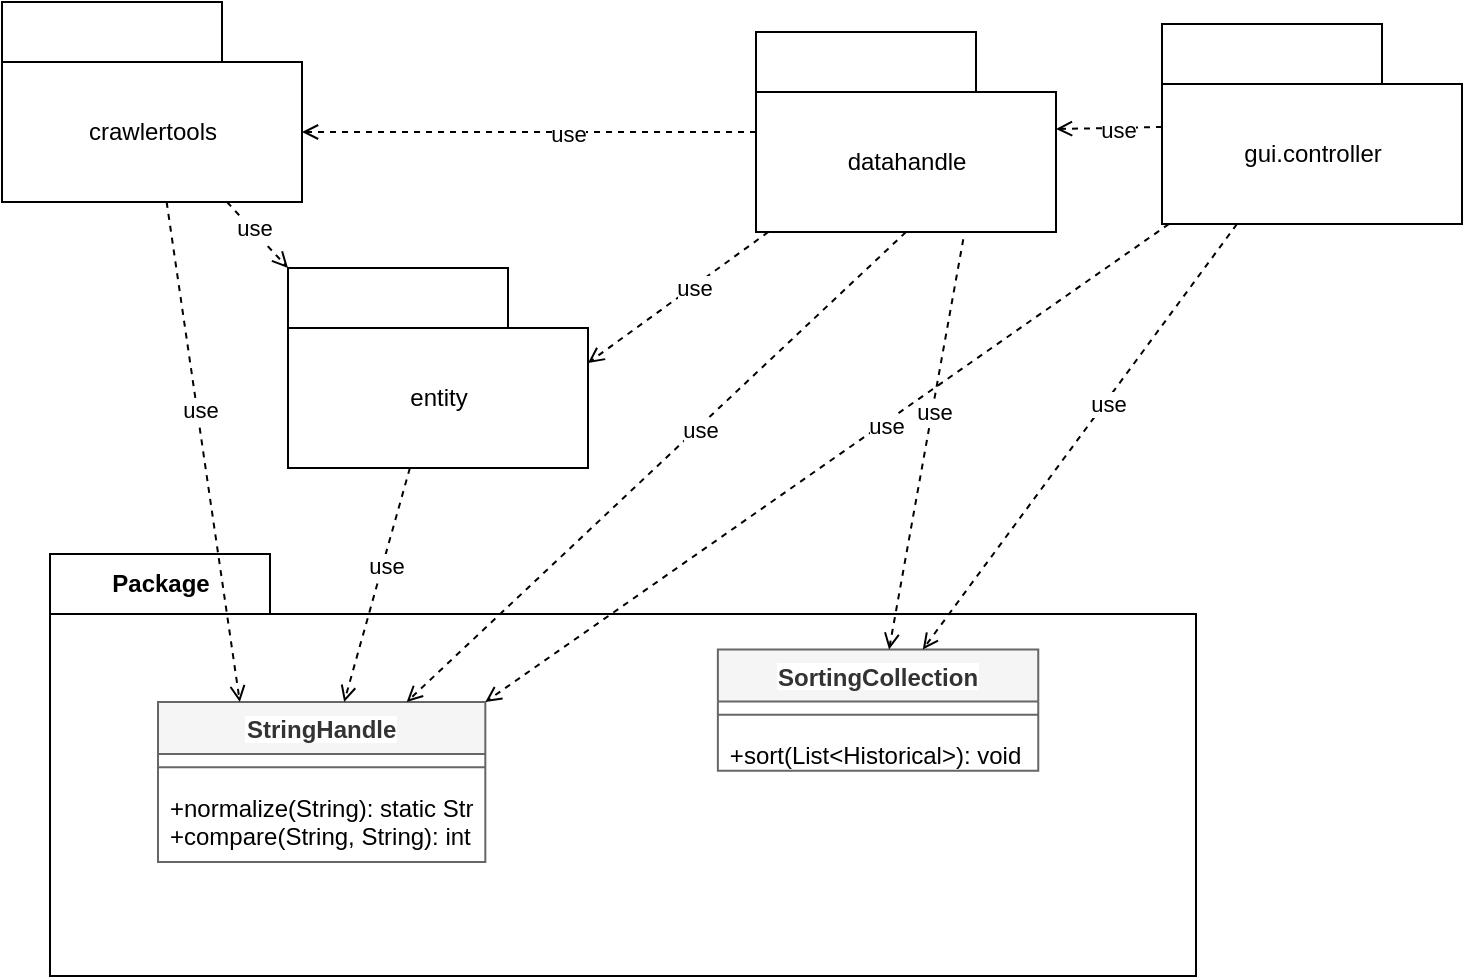 <mxfile>
    <diagram id="DdjYnMtazVmu2UC3mEiZ" name="Page-1">
        <mxGraphModel dx="798" dy="568" grid="0" gridSize="10" guides="1" tooltips="1" connect="1" arrows="1" fold="1" page="1" pageScale="1" pageWidth="827" pageHeight="1169" background="#ffffff" math="0" shadow="0">
            <root>
                <mxCell id="0"/>
                <mxCell id="1" parent="0"/>
                <mxCell id="88" value="Package" style="shape=folder;fontStyle=1;tabWidth=110;tabHeight=30;tabPosition=left;html=1;boundedLbl=1;labelInHeader=1;container=1;collapsible=0;fillColor=none;strokeColor=#000000;" parent="1" vertex="1">
                    <mxGeometry x="100" y="554" width="573" height="211" as="geometry"/>
                </mxCell>
                <mxCell id="89" value="" style="html=1;strokeColor=none;resizeWidth=1;resizeHeight=1;fillColor=none;part=1;connectable=0;allowArrows=0;deletable=0;fontColor=#000000;" parent="88" vertex="1">
                    <mxGeometry width="527.604" height="106.106" relative="1" as="geometry">
                        <mxPoint y="30" as="offset"/>
                    </mxGeometry>
                </mxCell>
                <mxCell id="18" value="StringHandle" style="swimlane;fontStyle=1;align=center;verticalAlign=top;childLayout=stackLayout;horizontal=1;startSize=26;horizontalStack=0;resizeParent=1;resizeParentMax=0;resizeLast=0;collapsible=1;marginBottom=0;strokeColor=#666666;labelBackgroundColor=#FFFFFF;fontColor=#333333;fillColor=#f5f5f5;rounded=0;" parent="88" vertex="1">
                    <mxGeometry x="54.004" y="74.004" width="163.66" height="80.001" as="geometry"/>
                </mxCell>
                <mxCell id="20" value="" style="line;strokeWidth=1;fillColor=none;align=left;verticalAlign=middle;spacingTop=-1;spacingLeft=3;spacingRight=3;rotatable=0;labelPosition=right;points=[];portConstraint=eastwest;strokeColor=inherit;rounded=0;" parent="18" vertex="1">
                    <mxGeometry y="26" width="163.66" height="13.291" as="geometry"/>
                </mxCell>
                <mxCell id="21" value="+normalize(String): static String&#10;+compare(String, String): int" style="text;strokeColor=none;fillColor=none;align=left;verticalAlign=top;spacingLeft=4;spacingRight=4;overflow=hidden;rotatable=0;points=[[0,0.5],[1,0.5]];portConstraint=eastwest;fontColor=#000000;rounded=0;" parent="18" vertex="1">
                    <mxGeometry y="39.291" width="163.66" height="40.71" as="geometry"/>
                </mxCell>
                <mxCell id="22" value="SortingCollection" style="swimlane;fontStyle=1;align=center;verticalAlign=top;childLayout=stackLayout;horizontal=1;startSize=26;horizontalStack=0;resizeParent=1;resizeParentMax=0;resizeLast=0;collapsible=1;marginBottom=0;strokeColor=#666666;labelBackgroundColor=#FFFFFF;fontColor=#333333;fillColor=#f5f5f5;rounded=0;" parent="88" vertex="1">
                    <mxGeometry x="333.937" y="47.778" width="160.194" height="60.561" as="geometry"/>
                </mxCell>
                <mxCell id="24" value="" style="line;strokeWidth=1;fillColor=none;align=left;verticalAlign=middle;spacingTop=-1;spacingLeft=3;spacingRight=3;rotatable=0;labelPosition=right;points=[];portConstraint=eastwest;strokeColor=inherit;rounded=0;" parent="22" vertex="1">
                    <mxGeometry y="26" width="160.194" height="13.291" as="geometry"/>
                </mxCell>
                <mxCell id="25" value="+sort(List&lt;Historical&gt;): void" style="text;strokeColor=none;fillColor=none;align=left;verticalAlign=top;spacingLeft=4;spacingRight=4;overflow=hidden;rotatable=0;points=[[0,0.5],[1,0.5]];portConstraint=eastwest;fontColor=#000000;rounded=0;" parent="22" vertex="1">
                    <mxGeometry y="39.291" width="160.194" height="21.27" as="geometry"/>
                </mxCell>
                <mxCell id="90" value="" style="shape=folder;fontStyle=1;tabWidth=110;tabHeight=30;tabPosition=left;html=1;boundedLbl=1;labelInHeader=1;container=1;collapsible=0;strokeColor=#000000;fontColor=#000000;fillColor=none;direction=east;" parent="1" vertex="1">
                    <mxGeometry x="219" y="411" width="150" height="100" as="geometry"/>
                </mxCell>
                <mxCell id="91" value="entity" style="html=1;strokeColor=none;resizeWidth=1;resizeHeight=1;fillColor=none;part=1;connectable=0;allowArrows=0;deletable=0;fontColor=#000000;" parent="90" vertex="1">
                    <mxGeometry width="150" height="70" relative="1" as="geometry">
                        <mxPoint y="30" as="offset"/>
                    </mxGeometry>
                </mxCell>
                <mxCell id="92" value="" style="shape=folder;fontStyle=1;tabWidth=110;tabHeight=30;tabPosition=left;html=1;boundedLbl=1;labelInHeader=1;container=1;collapsible=0;strokeColor=#000000;fontColor=#000000;fillColor=none;" parent="1" vertex="1">
                    <mxGeometry x="76" y="278" width="150" height="100" as="geometry"/>
                </mxCell>
                <mxCell id="93" value="crawlertools" style="html=1;strokeColor=none;resizeWidth=1;resizeHeight=1;fillColor=none;part=1;connectable=0;allowArrows=0;deletable=0;fontColor=#000000;" parent="92" vertex="1">
                    <mxGeometry width="150" height="70" relative="1" as="geometry">
                        <mxPoint y="30" as="offset"/>
                    </mxGeometry>
                </mxCell>
                <mxCell id="94" value="" style="shape=folder;fontStyle=1;tabWidth=110;tabHeight=30;tabPosition=left;html=1;boundedLbl=1;labelInHeader=1;container=1;collapsible=0;strokeColor=#000000;fontColor=#000000;fillColor=none;" parent="1" vertex="1">
                    <mxGeometry x="453" y="293" width="150" height="100" as="geometry"/>
                </mxCell>
                <mxCell id="95" value="datahandle" style="html=1;strokeColor=none;resizeWidth=1;resizeHeight=1;fillColor=none;part=1;connectable=0;allowArrows=0;deletable=0;fontColor=#000000;" parent="94" vertex="1">
                    <mxGeometry width="150" height="70" relative="1" as="geometry">
                        <mxPoint y="30" as="offset"/>
                    </mxGeometry>
                </mxCell>
                <mxCell id="96" value="" style="shape=folder;fontStyle=1;tabWidth=110;tabHeight=30;tabPosition=left;html=1;boundedLbl=1;labelInHeader=1;container=1;collapsible=0;strokeColor=#000000;fontColor=#000000;fillColor=none;" parent="1" vertex="1">
                    <mxGeometry x="656" y="289" width="150" height="100" as="geometry"/>
                </mxCell>
                <mxCell id="97" value="gui.controller" style="html=1;strokeColor=none;resizeWidth=1;resizeHeight=1;fillColor=none;part=1;connectable=0;allowArrows=0;deletable=0;fontColor=#000000;" parent="96" vertex="1">
                    <mxGeometry width="150" height="70" relative="1" as="geometry">
                        <mxPoint y="30" as="offset"/>
                    </mxGeometry>
                </mxCell>
                <mxCell id="104" style="edgeStyle=none;html=1;fontColor=#000000;labelBackgroundColor=#FFFFFF;strokeColor=#000000;dashed=1;endArrow=open;endFill=0;entryX=1;entryY=0;entryDx=0;entryDy=0;" parent="1" source="96" target="18" edge="1">
                    <mxGeometry relative="1" as="geometry">
                        <mxPoint x="151" y="451" as="sourcePoint"/>
                        <mxPoint x="247" y="726" as="targetPoint"/>
                    </mxGeometry>
                </mxCell>
                <mxCell id="105" value="use" style="edgeLabel;html=1;align=center;verticalAlign=middle;resizable=0;points=[];fontColor=#000000;labelBackgroundColor=#FFFFFF;" parent="104" vertex="1" connectable="0">
                    <mxGeometry x="-0.166" y="1" relative="1" as="geometry">
                        <mxPoint as="offset"/>
                    </mxGeometry>
                </mxCell>
                <mxCell id="106" style="edgeStyle=none;html=1;fontColor=#000000;labelBackgroundColor=#FFFFFF;strokeColor=#000000;dashed=1;endArrow=open;endFill=0;entryX=0.25;entryY=0;entryDx=0;entryDy=0;" parent="1" source="92" target="18" edge="1">
                    <mxGeometry relative="1" as="geometry">
                        <mxPoint x="639.828" y="438" as="sourcePoint"/>
                        <mxPoint x="273.013" y="733" as="targetPoint"/>
                    </mxGeometry>
                </mxCell>
                <mxCell id="107" value="use" style="edgeLabel;html=1;align=center;verticalAlign=middle;resizable=0;points=[];fontColor=#000000;labelBackgroundColor=#FFFFFF;" parent="106" vertex="1" connectable="0">
                    <mxGeometry x="-0.166" y="1" relative="1" as="geometry">
                        <mxPoint as="offset"/>
                    </mxGeometry>
                </mxCell>
                <mxCell id="108" style="edgeStyle=none;html=1;fontColor=#000000;labelBackgroundColor=#FFFFFF;strokeColor=#000000;dashed=1;endArrow=open;endFill=0;" parent="1" source="90" target="18" edge="1">
                    <mxGeometry relative="1" as="geometry">
                        <mxPoint x="649.828" y="448" as="sourcePoint"/>
                        <mxPoint x="283.013" y="743" as="targetPoint"/>
                    </mxGeometry>
                </mxCell>
                <mxCell id="109" value="use" style="edgeLabel;html=1;align=center;verticalAlign=middle;resizable=0;points=[];fontColor=#000000;labelBackgroundColor=#FFFFFF;" parent="108" vertex="1" connectable="0">
                    <mxGeometry x="-0.166" y="1" relative="1" as="geometry">
                        <mxPoint as="offset"/>
                    </mxGeometry>
                </mxCell>
                <mxCell id="110" style="edgeStyle=none;html=1;fontColor=#000000;labelBackgroundColor=#FFFFFF;strokeColor=#000000;dashed=1;endArrow=open;endFill=0;exitX=0.5;exitY=1;exitDx=0;exitDy=0;exitPerimeter=0;" parent="1" source="94" target="18" edge="1">
                    <mxGeometry relative="1" as="geometry">
                        <mxPoint x="659.828" y="458" as="sourcePoint"/>
                        <mxPoint x="293.013" y="753" as="targetPoint"/>
                    </mxGeometry>
                </mxCell>
                <mxCell id="111" value="use" style="edgeLabel;html=1;align=center;verticalAlign=middle;resizable=0;points=[];fontColor=#000000;labelBackgroundColor=#FFFFFF;" parent="110" vertex="1" connectable="0">
                    <mxGeometry x="-0.166" y="1" relative="1" as="geometry">
                        <mxPoint as="offset"/>
                    </mxGeometry>
                </mxCell>
                <mxCell id="112" style="edgeStyle=none;html=1;fontColor=#000000;labelBackgroundColor=#FFFFFF;strokeColor=#000000;dashed=1;endArrow=open;endFill=0;exitX=0.25;exitY=1;exitDx=0;exitDy=0;exitPerimeter=0;" parent="1" source="96" target="22" edge="1">
                    <mxGeometry relative="1" as="geometry">
                        <mxPoint x="669.828" y="468" as="sourcePoint"/>
                        <mxPoint x="303.013" y="763" as="targetPoint"/>
                    </mxGeometry>
                </mxCell>
                <mxCell id="113" value="use" style="edgeLabel;html=1;align=center;verticalAlign=middle;resizable=0;points=[];fontColor=#000000;labelBackgroundColor=#FFFFFF;" parent="112" vertex="1" connectable="0">
                    <mxGeometry x="-0.166" y="1" relative="1" as="geometry">
                        <mxPoint as="offset"/>
                    </mxGeometry>
                </mxCell>
                <mxCell id="114" style="edgeStyle=none;html=1;fontColor=#000000;labelBackgroundColor=#FFFFFF;strokeColor=#000000;dashed=1;endArrow=open;endFill=0;exitX=0.691;exitY=1.036;exitDx=0;exitDy=0;exitPerimeter=0;" parent="1" source="94" target="22" edge="1">
                    <mxGeometry relative="1" as="geometry">
                        <mxPoint x="679.828" y="478" as="sourcePoint"/>
                        <mxPoint x="313.013" y="773" as="targetPoint"/>
                    </mxGeometry>
                </mxCell>
                <mxCell id="115" value="use" style="edgeLabel;html=1;align=center;verticalAlign=middle;resizable=0;points=[];fontColor=#000000;labelBackgroundColor=#FFFFFF;" parent="114" vertex="1" connectable="0">
                    <mxGeometry x="-0.166" y="1" relative="1" as="geometry">
                        <mxPoint as="offset"/>
                    </mxGeometry>
                </mxCell>
                <mxCell id="116" style="edgeStyle=none;html=1;fontColor=#000000;labelBackgroundColor=#FFFFFF;strokeColor=#000000;dashed=1;endArrow=open;endFill=0;entryX=0;entryY=0;entryDx=0;entryDy=0;exitX=0.75;exitY=1;exitDx=0;exitDy=0;exitPerimeter=0;entryPerimeter=0;" parent="1" source="92" target="90" edge="1">
                    <mxGeometry relative="1" as="geometry">
                        <mxPoint x="689.828" y="488" as="sourcePoint"/>
                        <mxPoint x="323.013" y="783" as="targetPoint"/>
                    </mxGeometry>
                </mxCell>
                <mxCell id="117" value="use" style="edgeLabel;html=1;align=center;verticalAlign=middle;resizable=0;points=[];fontColor=#000000;labelBackgroundColor=#FFFFFF;" parent="116" vertex="1" connectable="0">
                    <mxGeometry x="-0.166" y="1" relative="1" as="geometry">
                        <mxPoint as="offset"/>
                    </mxGeometry>
                </mxCell>
                <mxCell id="118" style="edgeStyle=none;html=1;fontColor=#000000;labelBackgroundColor=#FFFFFF;strokeColor=#000000;dashed=1;endArrow=open;endFill=0;entryX=0;entryY=0;entryDx=150;entryDy=65;entryPerimeter=0;" parent="1" source="94" target="92" edge="1">
                    <mxGeometry relative="1" as="geometry">
                        <mxPoint x="699.828" y="498" as="sourcePoint"/>
                        <mxPoint x="333.013" y="793" as="targetPoint"/>
                    </mxGeometry>
                </mxCell>
                <mxCell id="119" value="use" style="edgeLabel;html=1;align=center;verticalAlign=middle;resizable=0;points=[];fontColor=#000000;labelBackgroundColor=#FFFFFF;" parent="118" vertex="1" connectable="0">
                    <mxGeometry x="-0.166" y="1" relative="1" as="geometry">
                        <mxPoint as="offset"/>
                    </mxGeometry>
                </mxCell>
                <mxCell id="120" style="edgeStyle=none;html=1;fontColor=#000000;labelBackgroundColor=#FFFFFF;strokeColor=#000000;dashed=1;endArrow=open;endFill=0;" parent="1" source="96" target="94" edge="1">
                    <mxGeometry relative="1" as="geometry">
                        <mxPoint x="709.828" y="508" as="sourcePoint"/>
                        <mxPoint x="337" y="811" as="targetPoint"/>
                    </mxGeometry>
                </mxCell>
                <mxCell id="121" value="use" style="edgeLabel;html=1;align=center;verticalAlign=middle;resizable=0;points=[];fontColor=#000000;labelBackgroundColor=#FFFFFF;" parent="120" vertex="1" connectable="0">
                    <mxGeometry x="-0.166" y="1" relative="1" as="geometry">
                        <mxPoint as="offset"/>
                    </mxGeometry>
                </mxCell>
                <mxCell id="122" style="edgeStyle=none;html=1;fontColor=#000000;labelBackgroundColor=#FFFFFF;strokeColor=#000000;dashed=1;endArrow=open;endFill=0;entryX=0;entryY=0;entryDx=150;entryDy=47.5;entryPerimeter=0;" parent="1" source="94" target="90" edge="1">
                    <mxGeometry relative="1" as="geometry">
                        <mxPoint x="719.828" y="518" as="sourcePoint"/>
                        <mxPoint x="353.013" y="813" as="targetPoint"/>
                    </mxGeometry>
                </mxCell>
                <mxCell id="123" value="use" style="edgeLabel;html=1;align=center;verticalAlign=middle;resizable=0;points=[];fontColor=#000000;labelBackgroundColor=#FFFFFF;" parent="122" vertex="1" connectable="0">
                    <mxGeometry x="-0.166" y="1" relative="1" as="geometry">
                        <mxPoint as="offset"/>
                    </mxGeometry>
                </mxCell>
            </root>
        </mxGraphModel>
    </diagram>
</mxfile>